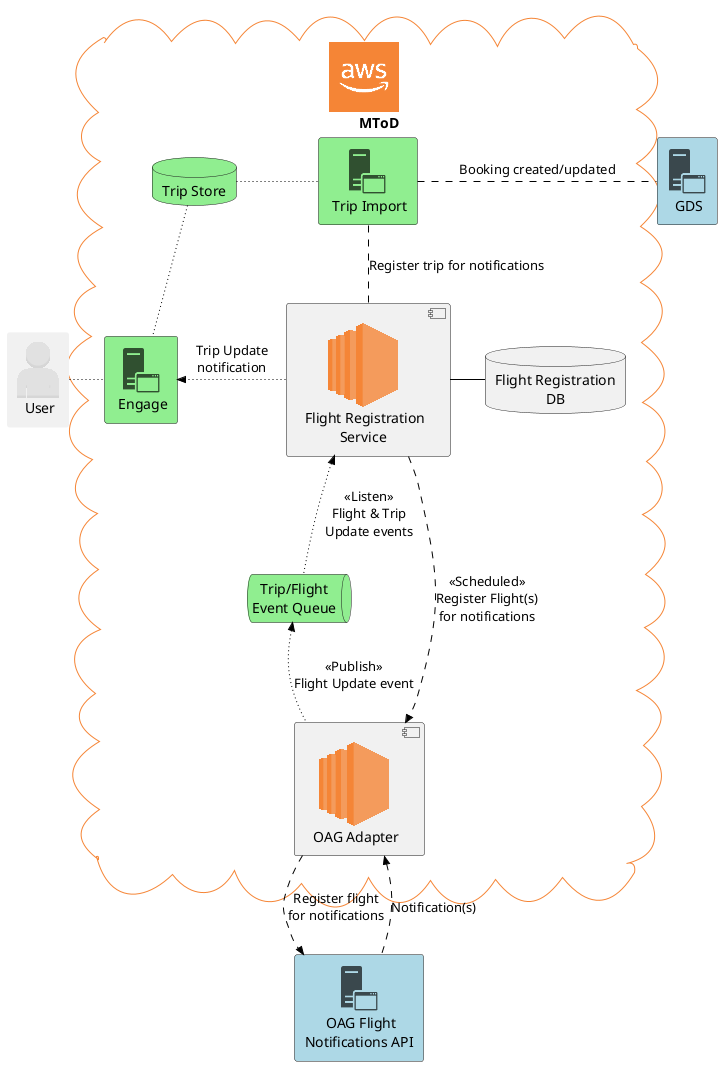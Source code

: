 @startuml OagAdapter
    skinparam componentArrowColor Black
    ' left to right direction

    !include <tupadr3/common>
    !include <office/Servers/application_server>

    !include <aws/common>
    !include <aws/General/user/user>
    !include <aws/General/AWScloud/AWScloud>
    !include <aws/Compute/AmazonEC2/AmazonEC2>

    OFF_APPLICATION_SERVER(GDS, GDS) #LightBlue
    OFF_APPLICATION_SERVER(OAGFN, OAG Flight\nNotifications API) #LightBlue
    ' OFF_EMAIL(Email, Email)
    USER(user, User)

    AWSCLOUD(MToD, MToD) {
        OFF_APPLICATION_SERVER(Engage, Engage) #LightGreen
        database "Trip Store" as TSS    #LightGreen
        OFF_APPLICATION_SERVER(TA, Trip Import) #LightGreen

        AMAZONEC2(OAGS, OAG Adapter)
        AMAZONEC2(FRS, Flight Registration\nService)

        database "Flight Registration\nDB" as FRSdb

        queue "Trip/Flight\nEvent Queue" as queue #LightGreen
    }

    GDS .l. TA: Booking created/updated
    TA .. FRS: Register trip for notifications
    FRS -r- FRSdb
    FRS ..>> OAGS: <<Scheduled>>\nRegister Flight(s)\nfor notifications
    OAGS ..>> OAGFN: Register flight\nfor notifications
    OAGS <<.. OAGFN: Notification(s)
    OAGS ~u~>> queue: <<Publish>>\nFlight Update event
    queue ~u~>> FRS: <<Listen>>\nFlight & Trip\nUpdate events
    FRS ~>> Engage: Trip Update\nnotification
    TA ~l~ TSS
    Engage ~u~ TSS
    Engage ~l~ user
@enduml
